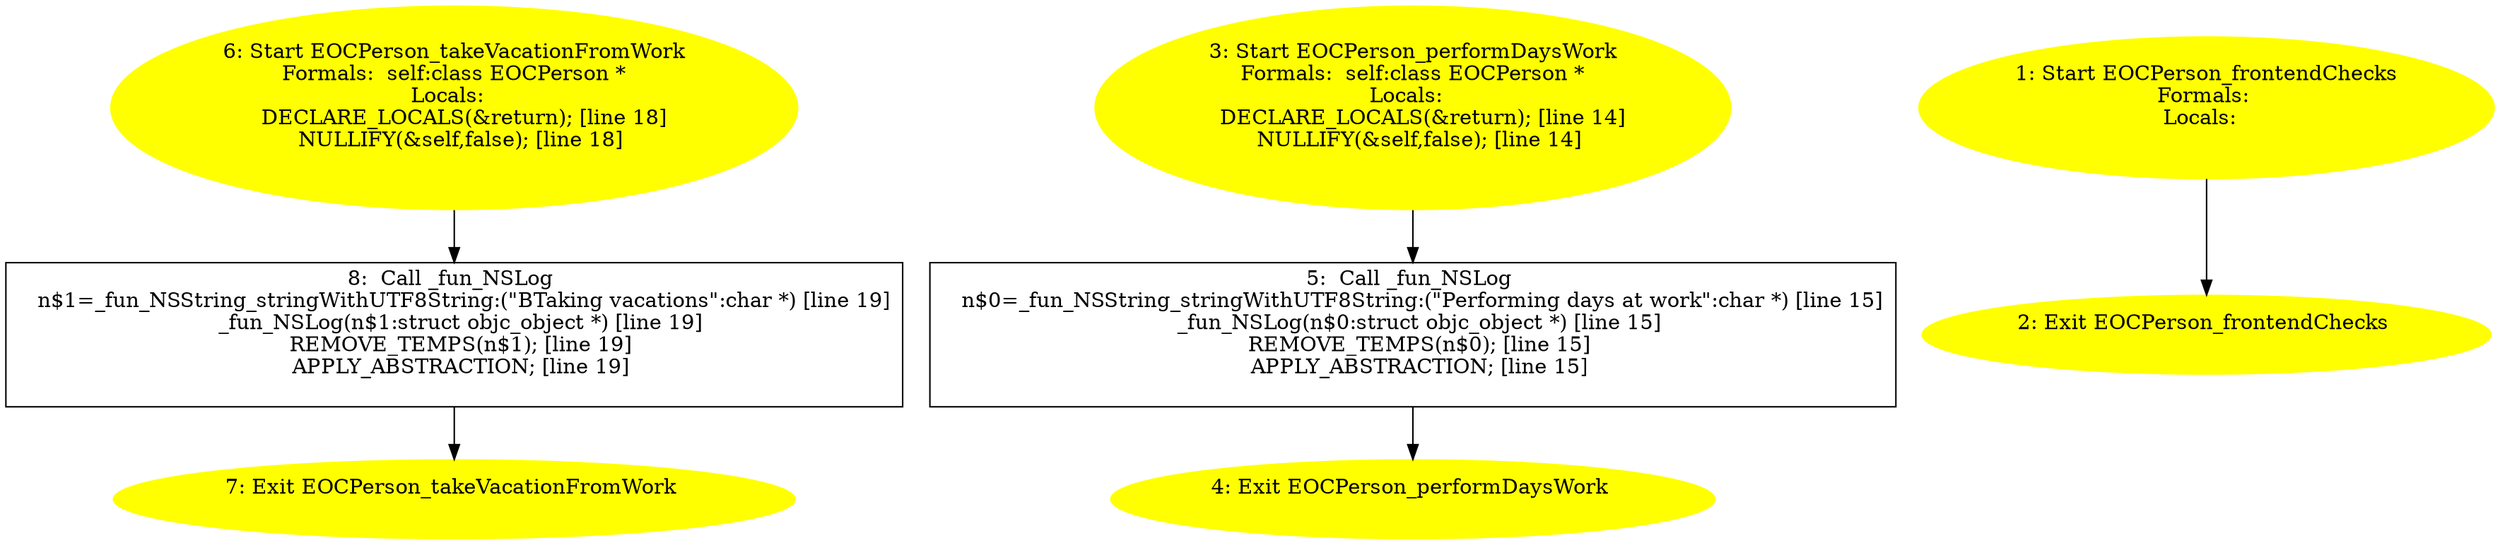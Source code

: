 digraph iCFG {
8 [label="8:  Call _fun_NSLog \n   n$1=_fun_NSString_stringWithUTF8String:(\"BTaking vacations\":char *) [line 19]\n  _fun_NSLog(n$1:struct objc_object *) [line 19]\n  REMOVE_TEMPS(n$1); [line 19]\n  APPLY_ABSTRACTION; [line 19]\n " shape="box"]
	

	 8 -> 7 ;
7 [label="7: Exit EOCPerson_takeVacationFromWork \n  " color=yellow style=filled]
	

6 [label="6: Start EOCPerson_takeVacationFromWork\nFormals:  self:class EOCPerson *\nLocals:  \n   DECLARE_LOCALS(&return); [line 18]\n  NULLIFY(&self,false); [line 18]\n " color=yellow style=filled]
	

	 6 -> 8 ;
5 [label="5:  Call _fun_NSLog \n   n$0=_fun_NSString_stringWithUTF8String:(\"Performing days at work\":char *) [line 15]\n  _fun_NSLog(n$0:struct objc_object *) [line 15]\n  REMOVE_TEMPS(n$0); [line 15]\n  APPLY_ABSTRACTION; [line 15]\n " shape="box"]
	

	 5 -> 4 ;
4 [label="4: Exit EOCPerson_performDaysWork \n  " color=yellow style=filled]
	

3 [label="3: Start EOCPerson_performDaysWork\nFormals:  self:class EOCPerson *\nLocals:  \n   DECLARE_LOCALS(&return); [line 14]\n  NULLIFY(&self,false); [line 14]\n " color=yellow style=filled]
	

	 3 -> 5 ;
2 [label="2: Exit EOCPerson_frontendChecks \n  " color=yellow style=filled]
	

1 [label="1: Start EOCPerson_frontendChecks\nFormals: \nLocals:  \n  " color=yellow style=filled]
	

	 1 -> 2 ;
}
